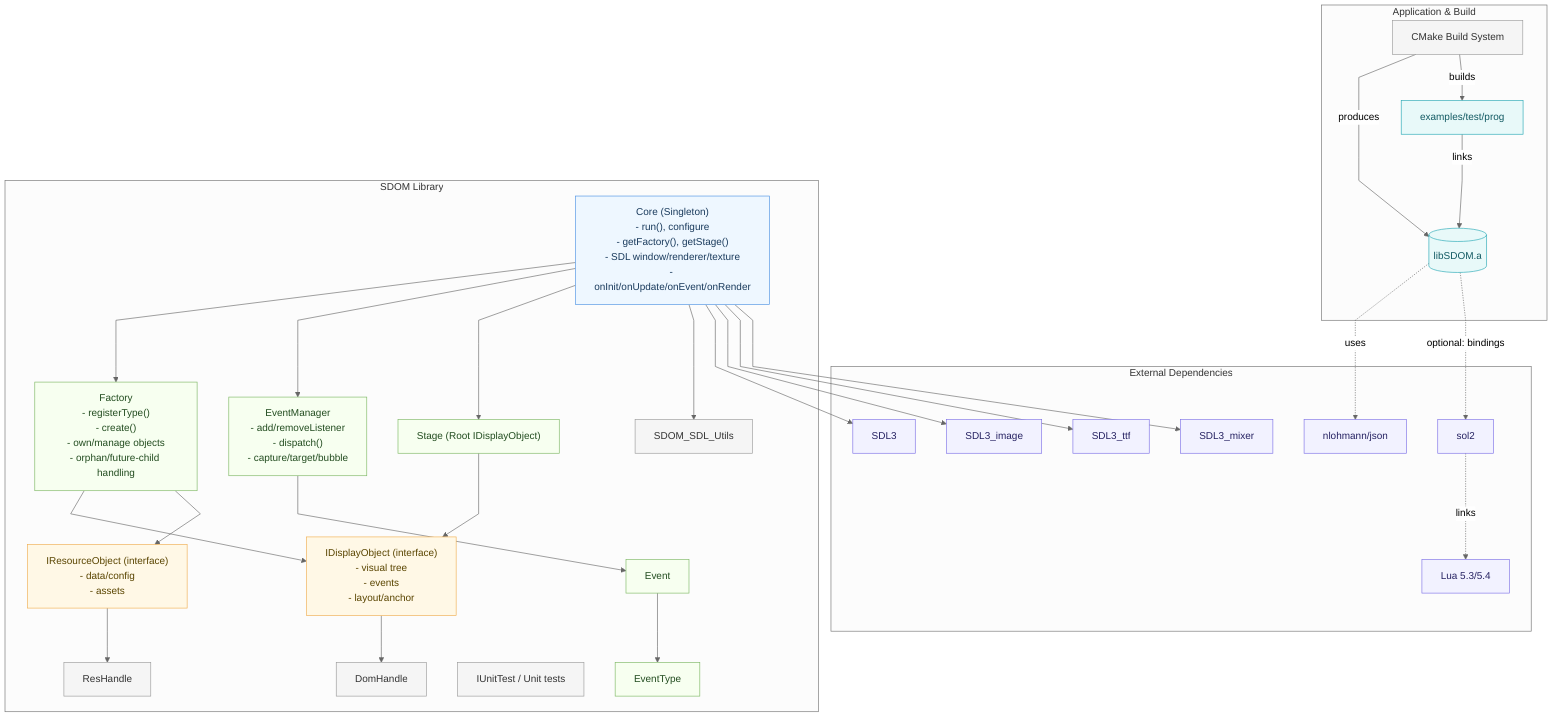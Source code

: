 %%{init: { 'theme': 'neutral', 'flowchart': { 'curve': 'linear' } }}%%
flowchart TB

  %% Styling
  classDef core fill:#eef7ff,stroke:#4a90e2,color:#1a3b5d,stroke-width:1px
  classDef mod  fill:#f7fff0,stroke:#7bb661,color:#234d20,stroke-width:1px
  classDef iface fill:#fff8e6,stroke:#f0ad4e,color:#5a4500,stroke-width:1px
  classDef util fill:#f5f5f5,stroke:#999,color:#333,stroke-width:1px
  classDef dep  fill:#f2f2ff,stroke:#7c6fe6,color:#262262,stroke-width:1px
  classDef bin  fill:#e8f9f9,stroke:#22a6b3,color:#125a63,stroke-width:1px

  %% Application / Build
  subgraph APP[Application & Build]
    direction TB
    EX[examples/test/prog]:::bin
    LIB[(libSDOM.a)]:::bin
    CMake[CMake Build System]:::util
    EX -->|links| LIB
  end

  %% SDOM Library internals
  subgraph SDOM[SDOM Library]
    direction TB

  Core["Core (Singleton)\n- run(), configure\n- getFactory(), getStage()\n- SDL window/renderer/texture\n- onInit/onUpdate/onEvent/onRender"]:::core

  Factory["Factory\n- registerType<T>()\n- create<T>()\n- own/manage objects\n- orphan/future-child handling"]:::mod

  EventMgr["EventManager\n- add/removeListener\n- dispatch()\n- capture/target/bubble"]:::mod

  Stage["Stage (Root IDisplayObject)"]:::mod

  IDO["IDisplayObject (interface)\n- visual tree\n- events\n- layout/anchor"]:::iface

  IRO["IResourceObject (interface)\n- data/config\n- assets"]:::iface

  DomHandle["DomHandle<T>"]:::util
  ResHandle["ResHandle<T>"]:::util

    SDLUtils[SDOM_SDL_Utils]:::util
  UnitTests["IUnitTest / Unit tests"]:::util

    Event[Event]:::mod
    EventType[EventType]:::mod

    Core --> Factory
    Core --> EventMgr
    Core --> Stage
    Core --> SDLUtils

    Factory --> IDO
    Factory --> IRO
    IDO --> DomHandle
    IRO --> ResHandle

    EventMgr --> Event
    Event --> EventType

    Stage --> IDO
  end

  %% External dependencies
  subgraph EXT[External Dependencies]
    direction TB
    SDL3[SDL3]:::dep
    SDLimg[SDL3_image]:::dep
    SDLttf[SDL3_ttf]:::dep
    SDLmix[SDL3_mixer]:::dep
    JSON[nlohmann/json]:::dep
    Sol2[sol2]:::dep
    Lua[Lua 5.3/5.4]:::dep
  end

  %% Edges between areas
  Core --> SDL3
  Core --> SDLimg
  Core --> SDLttf
  Core --> SDLmix

  LIB -. uses .-> JSON
  LIB -. optional: bindings .-> Sol2
  Sol2 -. links .-> Lua

  CMake -->|produces| LIB
  CMake -->|builds| EX